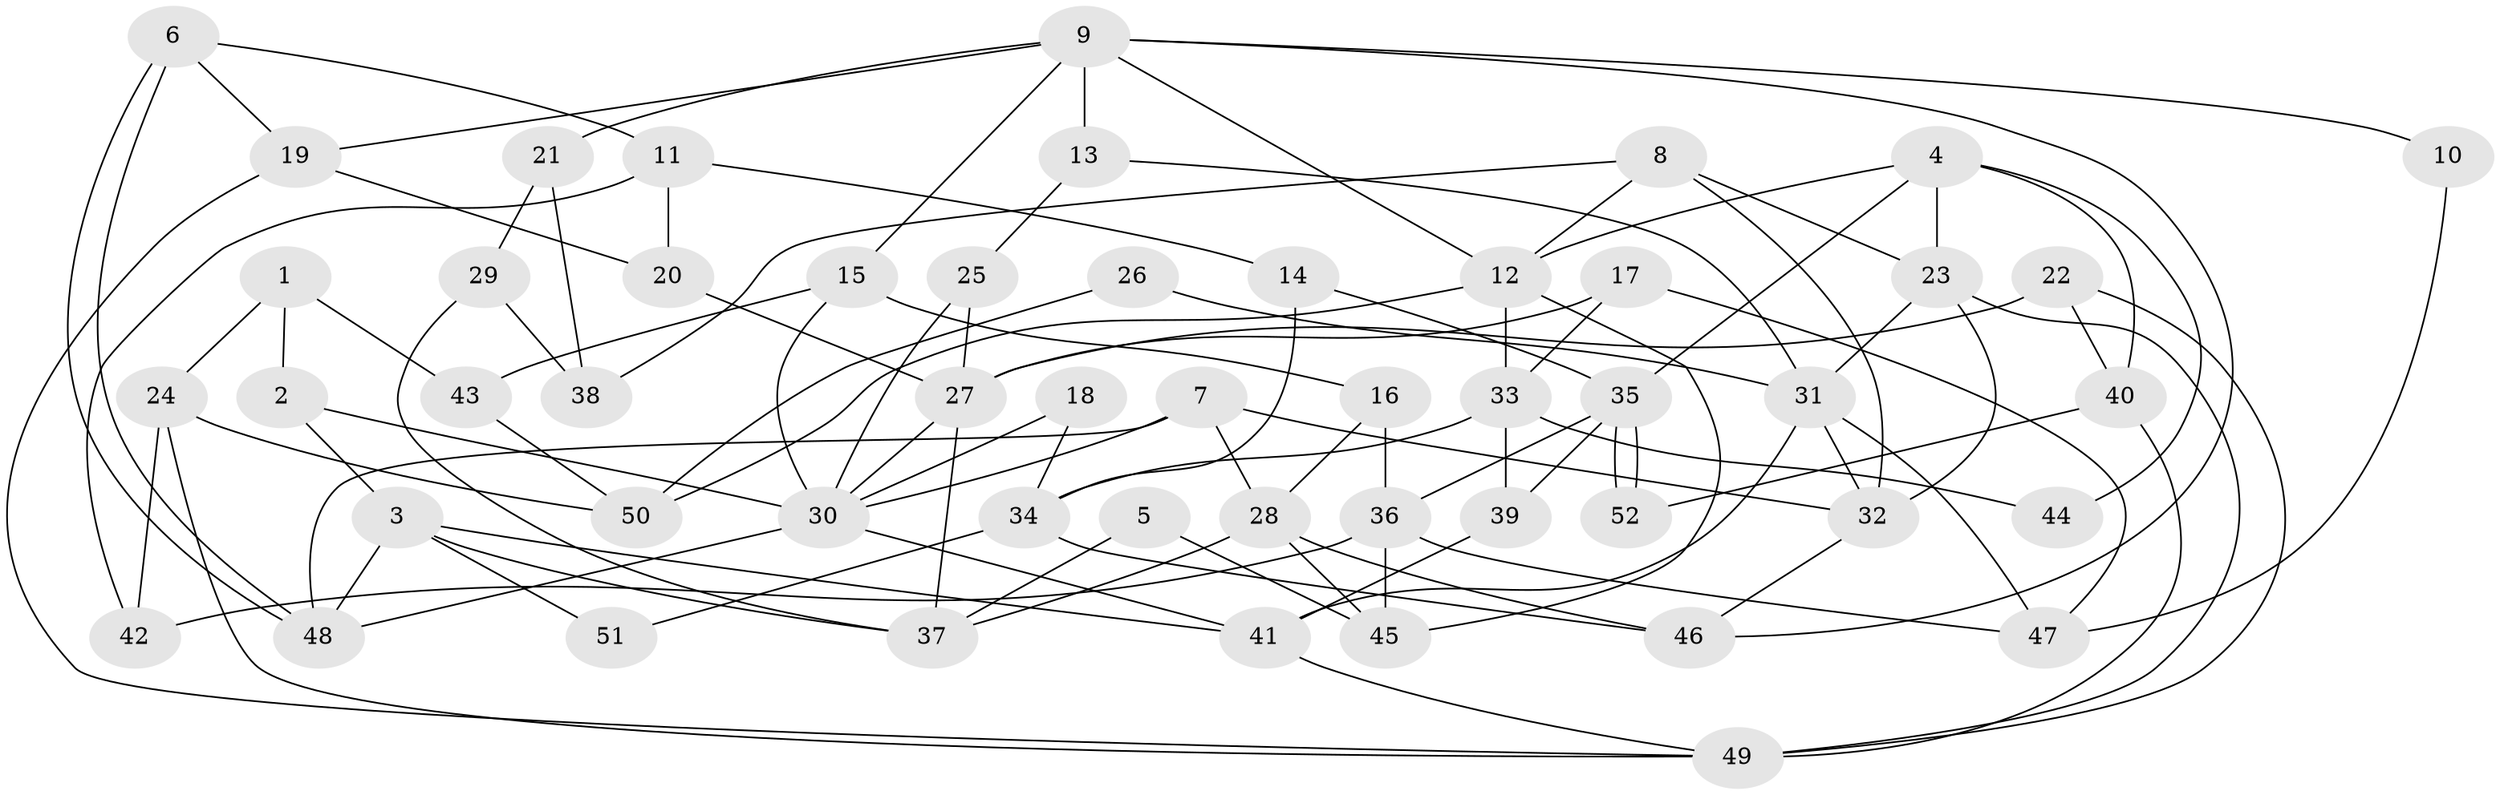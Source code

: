 // coarse degree distribution, {4: 0.1, 6: 0.26666666666666666, 5: 0.26666666666666666, 8: 0.06666666666666667, 2: 0.1, 7: 0.03333333333333333, 3: 0.13333333333333333, 9: 0.03333333333333333}
// Generated by graph-tools (version 1.1) at 2025/52/02/27/25 19:52:06]
// undirected, 52 vertices, 104 edges
graph export_dot {
graph [start="1"]
  node [color=gray90,style=filled];
  1;
  2;
  3;
  4;
  5;
  6;
  7;
  8;
  9;
  10;
  11;
  12;
  13;
  14;
  15;
  16;
  17;
  18;
  19;
  20;
  21;
  22;
  23;
  24;
  25;
  26;
  27;
  28;
  29;
  30;
  31;
  32;
  33;
  34;
  35;
  36;
  37;
  38;
  39;
  40;
  41;
  42;
  43;
  44;
  45;
  46;
  47;
  48;
  49;
  50;
  51;
  52;
  1 -- 2;
  1 -- 24;
  1 -- 43;
  2 -- 3;
  2 -- 30;
  3 -- 48;
  3 -- 37;
  3 -- 41;
  3 -- 51;
  4 -- 35;
  4 -- 40;
  4 -- 12;
  4 -- 23;
  4 -- 44;
  5 -- 45;
  5 -- 37;
  6 -- 48;
  6 -- 48;
  6 -- 11;
  6 -- 19;
  7 -- 32;
  7 -- 48;
  7 -- 28;
  7 -- 30;
  8 -- 12;
  8 -- 23;
  8 -- 32;
  8 -- 38;
  9 -- 19;
  9 -- 12;
  9 -- 10;
  9 -- 13;
  9 -- 15;
  9 -- 21;
  9 -- 46;
  10 -- 47;
  11 -- 42;
  11 -- 20;
  11 -- 14;
  12 -- 45;
  12 -- 33;
  12 -- 50;
  13 -- 31;
  13 -- 25;
  14 -- 34;
  14 -- 35;
  15 -- 30;
  15 -- 16;
  15 -- 43;
  16 -- 36;
  16 -- 28;
  17 -- 33;
  17 -- 27;
  17 -- 47;
  18 -- 30;
  18 -- 34;
  19 -- 49;
  19 -- 20;
  20 -- 27;
  21 -- 29;
  21 -- 38;
  22 -- 27;
  22 -- 49;
  22 -- 40;
  23 -- 32;
  23 -- 31;
  23 -- 49;
  24 -- 49;
  24 -- 50;
  24 -- 42;
  25 -- 30;
  25 -- 27;
  26 -- 31;
  26 -- 50;
  27 -- 30;
  27 -- 37;
  28 -- 37;
  28 -- 45;
  28 -- 46;
  29 -- 37;
  29 -- 38;
  30 -- 41;
  30 -- 48;
  31 -- 32;
  31 -- 41;
  31 -- 47;
  32 -- 46;
  33 -- 39;
  33 -- 34;
  33 -- 44;
  34 -- 46;
  34 -- 51;
  35 -- 52;
  35 -- 52;
  35 -- 36;
  35 -- 39;
  36 -- 47;
  36 -- 42;
  36 -- 45;
  39 -- 41;
  40 -- 49;
  40 -- 52;
  41 -- 49;
  43 -- 50;
}
